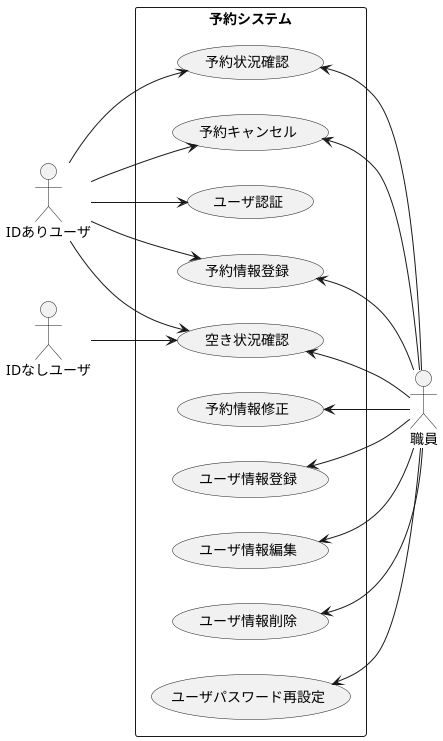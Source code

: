 @startuml sub6
left to right direction
actor 職員
actor IDありユーザ
actor IDなしユーザ
rectangle 予約システム {
  usecase 空き状況確認
  usecase ユーザ認証
  usecase 予約情報登録
  usecase 予約状況確認
  usecase 予約キャンセル
  usecase 予約情報修正
  usecase ユーザ情報登録
  usecase ユーザ情報編集
  usecase ユーザ情報削除
  usecase ユーザパスワード再設定
}
IDなしユーザ --> 空き状況確認
IDありユーザ --> 空き状況確認
IDありユーザ --> ユーザ認証
IDありユーザ --> 予約情報登録
IDありユーザ --> 予約状況確認
IDありユーザ --> 予約キャンセル
空き状況確認 <-- 職員
予約状況確認 <-- 職員
予約情報登録 <-- 職員
予約キャンセル <-- 職員
予約情報修正 <-- 職員
ユーザ情報登録 <-- 職員
ユーザ情報編集 <-- 職員
ユーザ情報削除 <-- 職員
ユーザパスワード再設定 <-- 職員

@enduml

